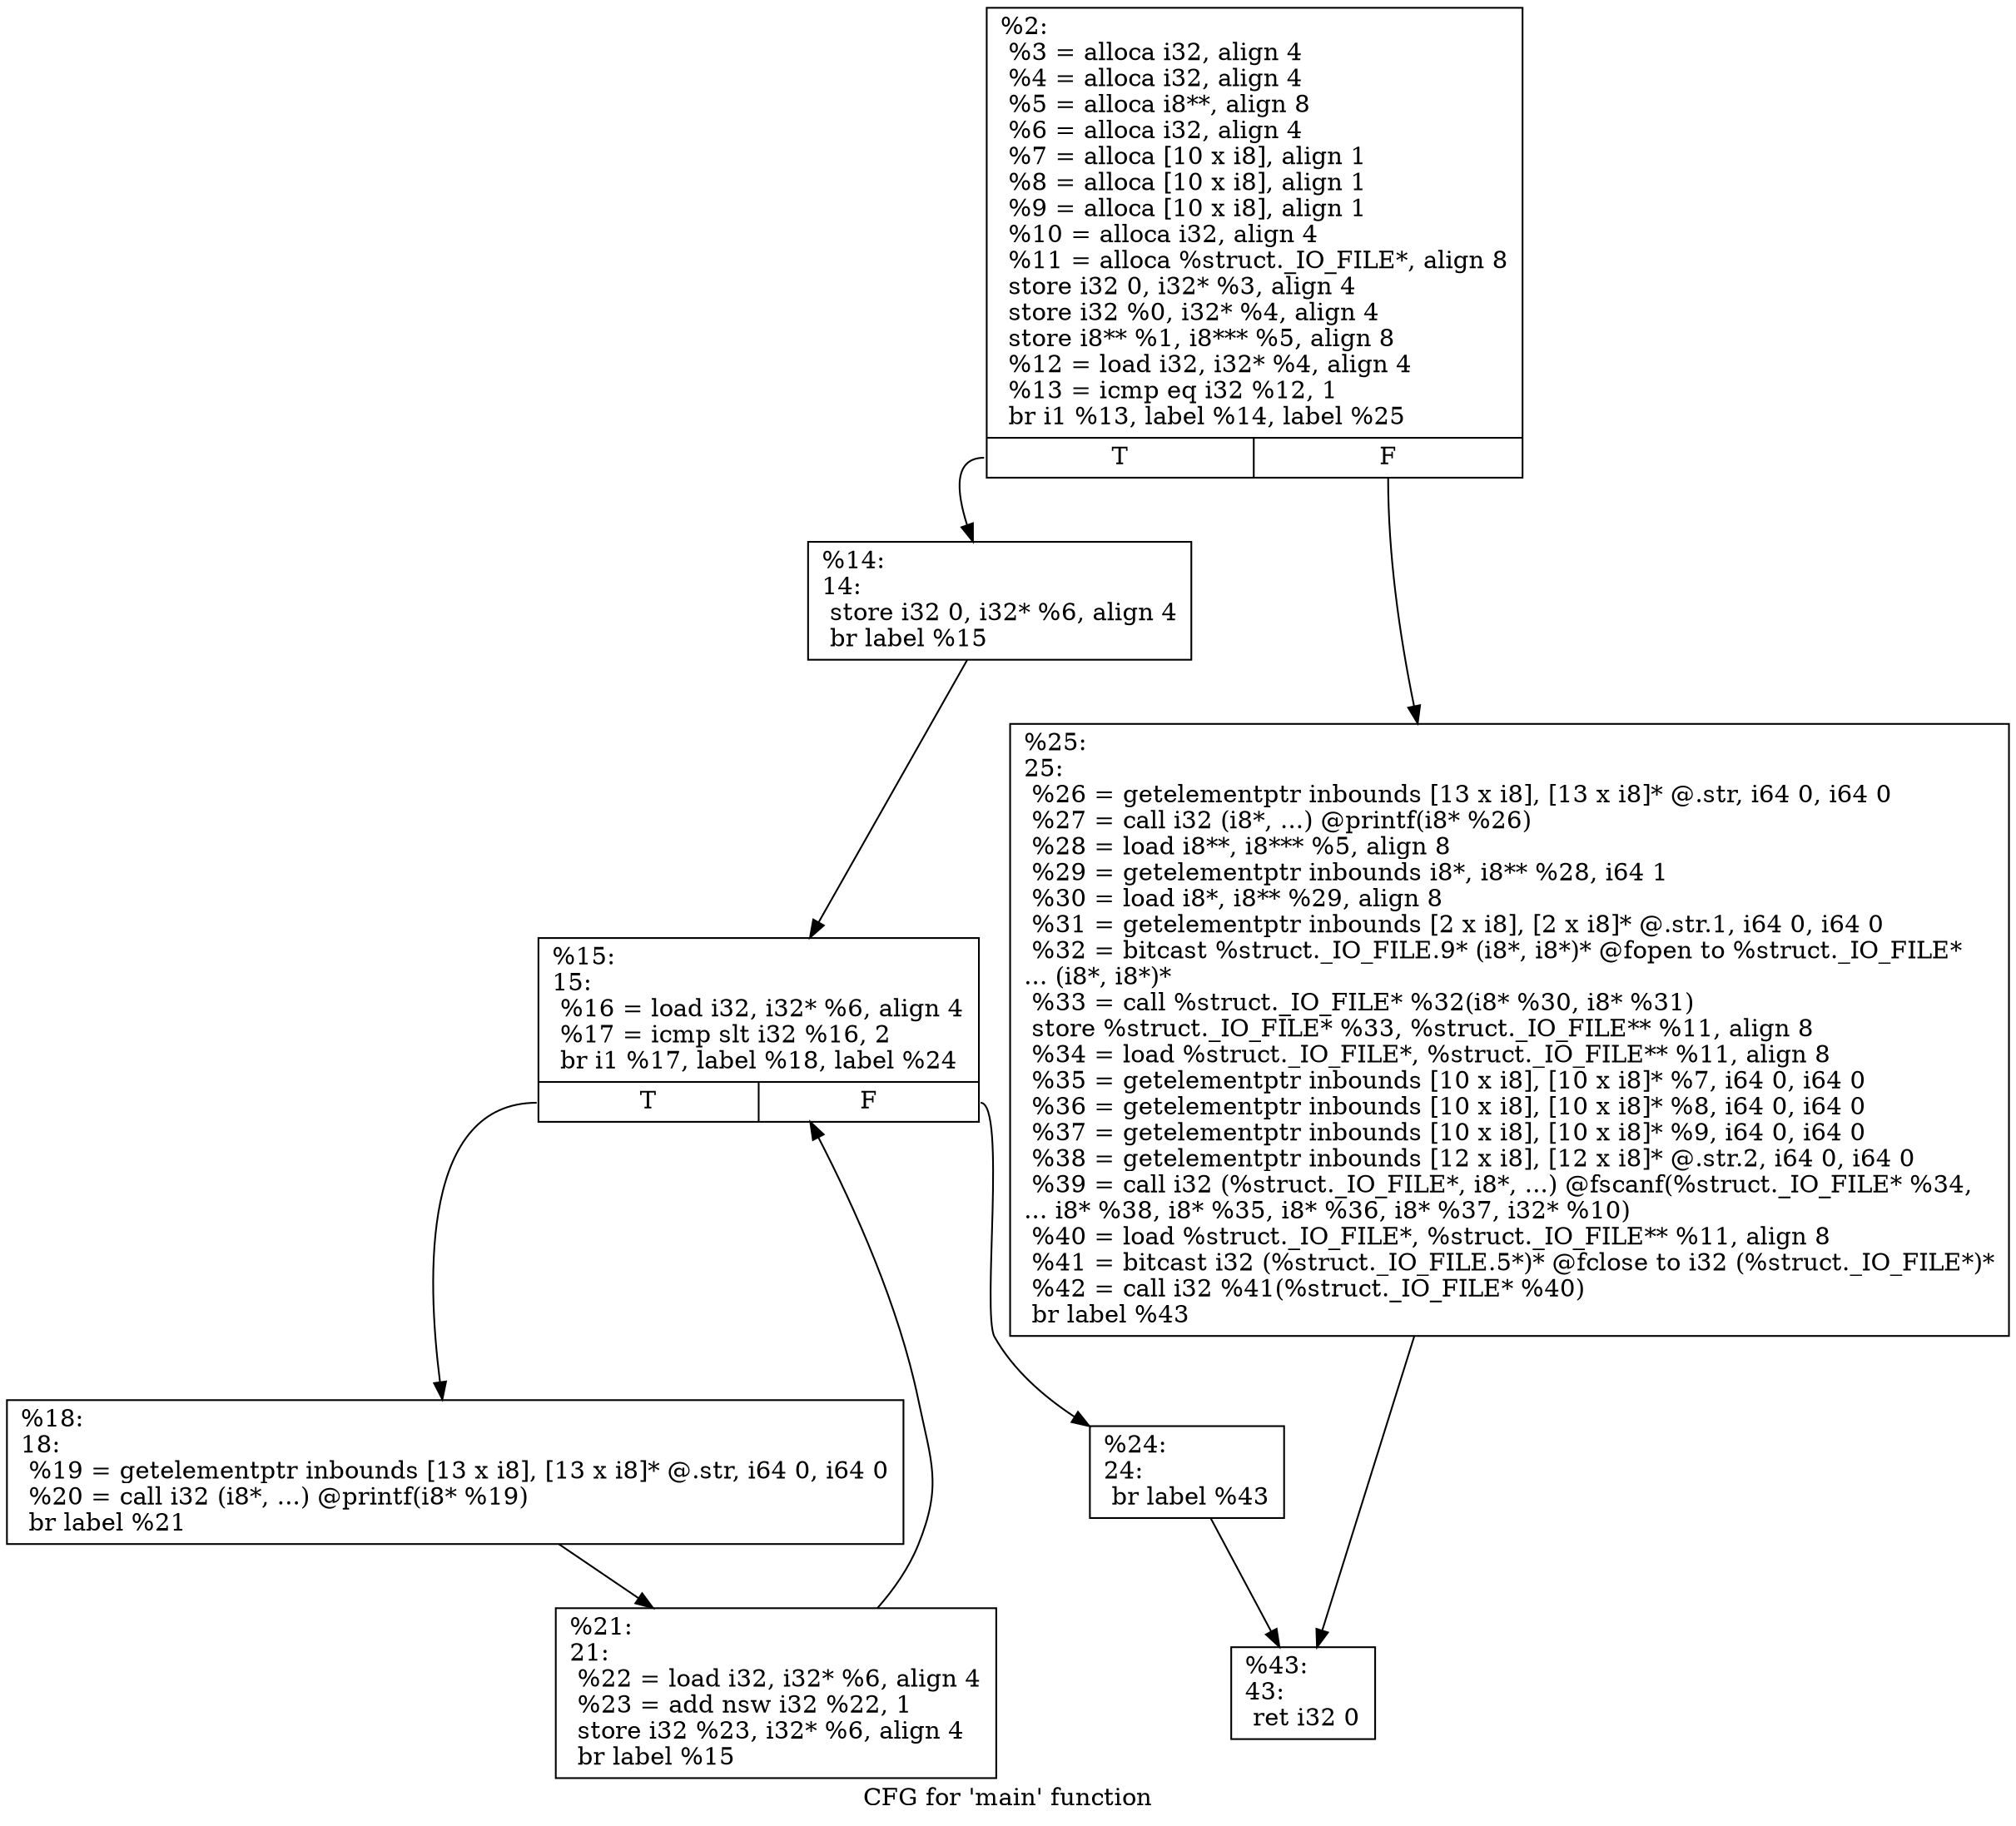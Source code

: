 digraph "CFG for 'main' function" {
	label="CFG for 'main' function";

	Node0x1edbcc0 [shape=record,label="{%2:\l  %3 = alloca i32, align 4\l  %4 = alloca i32, align 4\l  %5 = alloca i8**, align 8\l  %6 = alloca i32, align 4\l  %7 = alloca [10 x i8], align 1\l  %8 = alloca [10 x i8], align 1\l  %9 = alloca [10 x i8], align 1\l  %10 = alloca i32, align 4\l  %11 = alloca %struct._IO_FILE*, align 8\l  store i32 0, i32* %3, align 4\l  store i32 %0, i32* %4, align 4\l  store i8** %1, i8*** %5, align 8\l  %12 = load i32, i32* %4, align 4\l  %13 = icmp eq i32 %12, 1\l  br i1 %13, label %14, label %25\l|{<s0>T|<s1>F}}"];
	Node0x1edbcc0:s0 -> Node0x1edbd10;
	Node0x1edbcc0:s1 -> Node0x1edc1e0;
	Node0x1edbd10 [shape=record,label="{%14:\l14:                                               \l  store i32 0, i32* %6, align 4\l  br label %15\l}"];
	Node0x1edbd10 -> Node0x1edc0a0;
	Node0x1edc0a0 [shape=record,label="{%15:\l15:                                               \l  %16 = load i32, i32* %6, align 4\l  %17 = icmp slt i32 %16, 2\l  br i1 %17, label %18, label %24\l|{<s0>T|<s1>F}}"];
	Node0x1edc0a0:s0 -> Node0x1edc0f0;
	Node0x1edc0a0:s1 -> Node0x1edc190;
	Node0x1edc0f0 [shape=record,label="{%18:\l18:                                               \l  %19 = getelementptr inbounds [13 x i8], [13 x i8]* @.str, i64 0, i64 0\l  %20 = call i32 (i8*, ...) @printf(i8* %19)\l  br label %21\l}"];
	Node0x1edc0f0 -> Node0x1edc140;
	Node0x1edc140 [shape=record,label="{%21:\l21:                                               \l  %22 = load i32, i32* %6, align 4\l  %23 = add nsw i32 %22, 1\l  store i32 %23, i32* %6, align 4\l  br label %15\l}"];
	Node0x1edc140 -> Node0x1edc0a0;
	Node0x1edc190 [shape=record,label="{%24:\l24:                                               \l  br label %43\l}"];
	Node0x1edc190 -> Node0x1edc230;
	Node0x1edc1e0 [shape=record,label="{%25:\l25:                                               \l  %26 = getelementptr inbounds [13 x i8], [13 x i8]* @.str, i64 0, i64 0\l  %27 = call i32 (i8*, ...) @printf(i8* %26)\l  %28 = load i8**, i8*** %5, align 8\l  %29 = getelementptr inbounds i8*, i8** %28, i64 1\l  %30 = load i8*, i8** %29, align 8\l  %31 = getelementptr inbounds [2 x i8], [2 x i8]* @.str.1, i64 0, i64 0\l  %32 = bitcast %struct._IO_FILE.9* (i8*, i8*)* @fopen to %struct._IO_FILE*\l... (i8*, i8*)*\l  %33 = call %struct._IO_FILE* %32(i8* %30, i8* %31)\l  store %struct._IO_FILE* %33, %struct._IO_FILE** %11, align 8\l  %34 = load %struct._IO_FILE*, %struct._IO_FILE** %11, align 8\l  %35 = getelementptr inbounds [10 x i8], [10 x i8]* %7, i64 0, i64 0\l  %36 = getelementptr inbounds [10 x i8], [10 x i8]* %8, i64 0, i64 0\l  %37 = getelementptr inbounds [10 x i8], [10 x i8]* %9, i64 0, i64 0\l  %38 = getelementptr inbounds [12 x i8], [12 x i8]* @.str.2, i64 0, i64 0\l  %39 = call i32 (%struct._IO_FILE*, i8*, ...) @fscanf(%struct._IO_FILE* %34,\l... i8* %38, i8* %35, i8* %36, i8* %37, i32* %10)\l  %40 = load %struct._IO_FILE*, %struct._IO_FILE** %11, align 8\l  %41 = bitcast i32 (%struct._IO_FILE.5*)* @fclose to i32 (%struct._IO_FILE*)*\l  %42 = call i32 %41(%struct._IO_FILE* %40)\l  br label %43\l}"];
	Node0x1edc1e0 -> Node0x1edc230;
	Node0x1edc230 [shape=record,label="{%43:\l43:                                               \l  ret i32 0\l}"];
}
